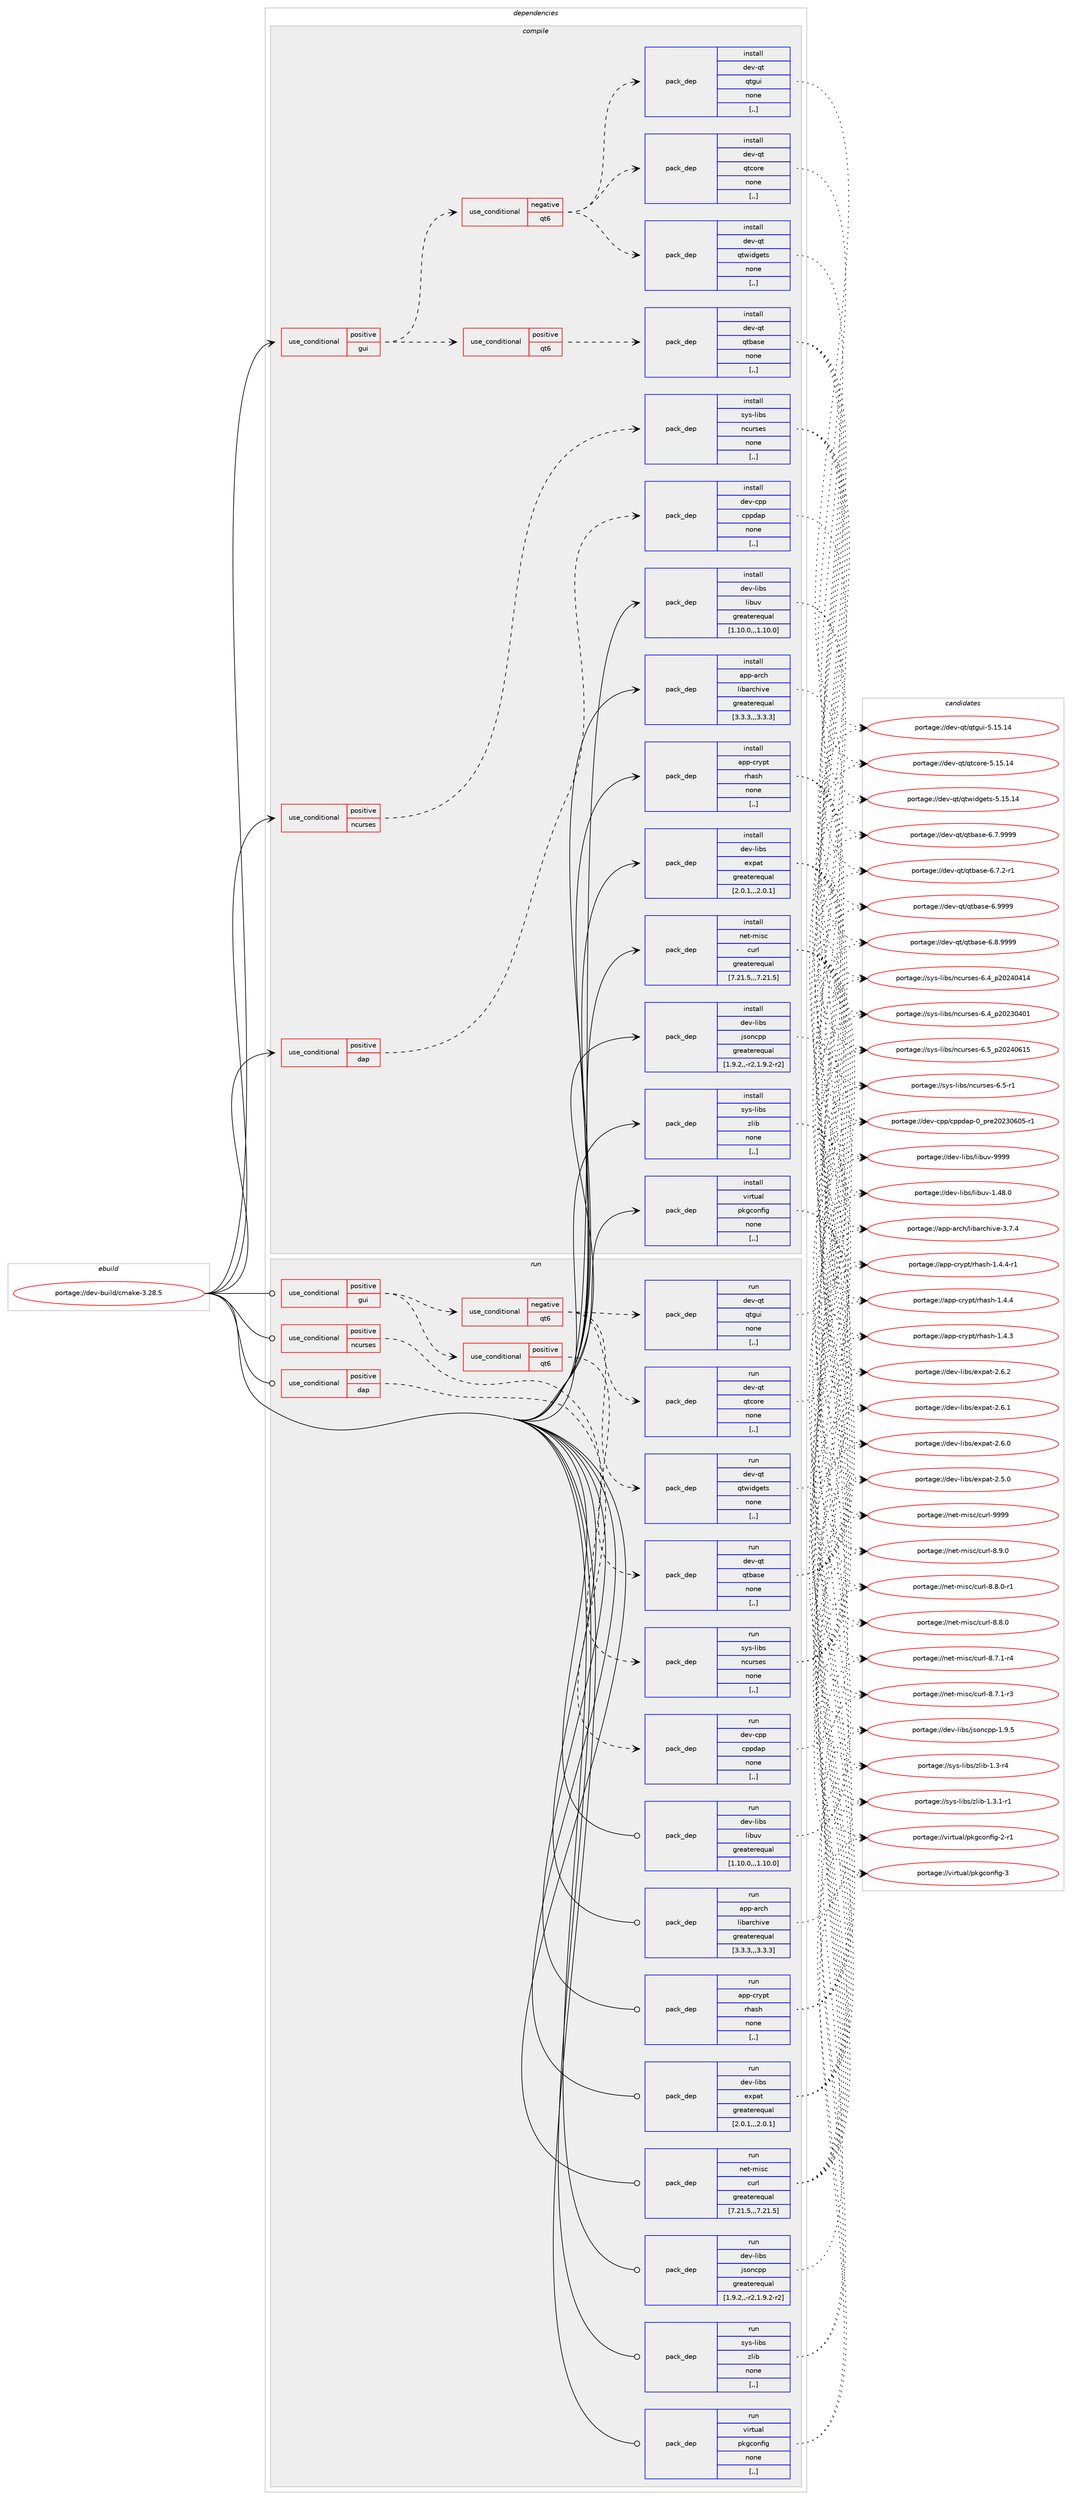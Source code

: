 digraph prolog {

# *************
# Graph options
# *************

newrank=true;
concentrate=true;
compound=true;
graph [rankdir=LR,fontname=Helvetica,fontsize=10,ranksep=1.5];#, ranksep=2.5, nodesep=0.2];
edge  [arrowhead=vee];
node  [fontname=Helvetica,fontsize=10];

# **********
# The ebuild
# **********

subgraph cluster_leftcol {
color=gray;
label=<<i>ebuild</i>>;
id [label="portage://dev-build/cmake-3.28.5", color=red, width=4, href="../dev-build/cmake-3.28.5.svg"];
}

# ****************
# The dependencies
# ****************

subgraph cluster_midcol {
color=gray;
label=<<i>dependencies</i>>;
subgraph cluster_compile {
fillcolor="#eeeeee";
style=filled;
label=<<i>compile</i>>;
subgraph cond16848 {
dependency65114 [label=<<TABLE BORDER="0" CELLBORDER="1" CELLSPACING="0" CELLPADDING="4"><TR><TD ROWSPAN="3" CELLPADDING="10">use_conditional</TD></TR><TR><TD>positive</TD></TR><TR><TD>dap</TD></TR></TABLE>>, shape=none, color=red];
subgraph pack47346 {
dependency65115 [label=<<TABLE BORDER="0" CELLBORDER="1" CELLSPACING="0" CELLPADDING="4" WIDTH="220"><TR><TD ROWSPAN="6" CELLPADDING="30">pack_dep</TD></TR><TR><TD WIDTH="110">install</TD></TR><TR><TD>dev-cpp</TD></TR><TR><TD>cppdap</TD></TR><TR><TD>none</TD></TR><TR><TD>[,,]</TD></TR></TABLE>>, shape=none, color=blue];
}
dependency65114:e -> dependency65115:w [weight=20,style="dashed",arrowhead="vee"];
}
id:e -> dependency65114:w [weight=20,style="solid",arrowhead="vee"];
subgraph cond16849 {
dependency65116 [label=<<TABLE BORDER="0" CELLBORDER="1" CELLSPACING="0" CELLPADDING="4"><TR><TD ROWSPAN="3" CELLPADDING="10">use_conditional</TD></TR><TR><TD>positive</TD></TR><TR><TD>gui</TD></TR></TABLE>>, shape=none, color=red];
subgraph cond16850 {
dependency65117 [label=<<TABLE BORDER="0" CELLBORDER="1" CELLSPACING="0" CELLPADDING="4"><TR><TD ROWSPAN="3" CELLPADDING="10">use_conditional</TD></TR><TR><TD>negative</TD></TR><TR><TD>qt6</TD></TR></TABLE>>, shape=none, color=red];
subgraph pack47347 {
dependency65118 [label=<<TABLE BORDER="0" CELLBORDER="1" CELLSPACING="0" CELLPADDING="4" WIDTH="220"><TR><TD ROWSPAN="6" CELLPADDING="30">pack_dep</TD></TR><TR><TD WIDTH="110">install</TD></TR><TR><TD>dev-qt</TD></TR><TR><TD>qtcore</TD></TR><TR><TD>none</TD></TR><TR><TD>[,,]</TD></TR></TABLE>>, shape=none, color=blue];
}
dependency65117:e -> dependency65118:w [weight=20,style="dashed",arrowhead="vee"];
subgraph pack47348 {
dependency65119 [label=<<TABLE BORDER="0" CELLBORDER="1" CELLSPACING="0" CELLPADDING="4" WIDTH="220"><TR><TD ROWSPAN="6" CELLPADDING="30">pack_dep</TD></TR><TR><TD WIDTH="110">install</TD></TR><TR><TD>dev-qt</TD></TR><TR><TD>qtgui</TD></TR><TR><TD>none</TD></TR><TR><TD>[,,]</TD></TR></TABLE>>, shape=none, color=blue];
}
dependency65117:e -> dependency65119:w [weight=20,style="dashed",arrowhead="vee"];
subgraph pack47349 {
dependency65120 [label=<<TABLE BORDER="0" CELLBORDER="1" CELLSPACING="0" CELLPADDING="4" WIDTH="220"><TR><TD ROWSPAN="6" CELLPADDING="30">pack_dep</TD></TR><TR><TD WIDTH="110">install</TD></TR><TR><TD>dev-qt</TD></TR><TR><TD>qtwidgets</TD></TR><TR><TD>none</TD></TR><TR><TD>[,,]</TD></TR></TABLE>>, shape=none, color=blue];
}
dependency65117:e -> dependency65120:w [weight=20,style="dashed",arrowhead="vee"];
}
dependency65116:e -> dependency65117:w [weight=20,style="dashed",arrowhead="vee"];
subgraph cond16851 {
dependency65121 [label=<<TABLE BORDER="0" CELLBORDER="1" CELLSPACING="0" CELLPADDING="4"><TR><TD ROWSPAN="3" CELLPADDING="10">use_conditional</TD></TR><TR><TD>positive</TD></TR><TR><TD>qt6</TD></TR></TABLE>>, shape=none, color=red];
subgraph pack47350 {
dependency65122 [label=<<TABLE BORDER="0" CELLBORDER="1" CELLSPACING="0" CELLPADDING="4" WIDTH="220"><TR><TD ROWSPAN="6" CELLPADDING="30">pack_dep</TD></TR><TR><TD WIDTH="110">install</TD></TR><TR><TD>dev-qt</TD></TR><TR><TD>qtbase</TD></TR><TR><TD>none</TD></TR><TR><TD>[,,]</TD></TR></TABLE>>, shape=none, color=blue];
}
dependency65121:e -> dependency65122:w [weight=20,style="dashed",arrowhead="vee"];
}
dependency65116:e -> dependency65121:w [weight=20,style="dashed",arrowhead="vee"];
}
id:e -> dependency65116:w [weight=20,style="solid",arrowhead="vee"];
subgraph cond16852 {
dependency65123 [label=<<TABLE BORDER="0" CELLBORDER="1" CELLSPACING="0" CELLPADDING="4"><TR><TD ROWSPAN="3" CELLPADDING="10">use_conditional</TD></TR><TR><TD>positive</TD></TR><TR><TD>ncurses</TD></TR></TABLE>>, shape=none, color=red];
subgraph pack47351 {
dependency65124 [label=<<TABLE BORDER="0" CELLBORDER="1" CELLSPACING="0" CELLPADDING="4" WIDTH="220"><TR><TD ROWSPAN="6" CELLPADDING="30">pack_dep</TD></TR><TR><TD WIDTH="110">install</TD></TR><TR><TD>sys-libs</TD></TR><TR><TD>ncurses</TD></TR><TR><TD>none</TD></TR><TR><TD>[,,]</TD></TR></TABLE>>, shape=none, color=blue];
}
dependency65123:e -> dependency65124:w [weight=20,style="dashed",arrowhead="vee"];
}
id:e -> dependency65123:w [weight=20,style="solid",arrowhead="vee"];
subgraph pack47352 {
dependency65125 [label=<<TABLE BORDER="0" CELLBORDER="1" CELLSPACING="0" CELLPADDING="4" WIDTH="220"><TR><TD ROWSPAN="6" CELLPADDING="30">pack_dep</TD></TR><TR><TD WIDTH="110">install</TD></TR><TR><TD>app-arch</TD></TR><TR><TD>libarchive</TD></TR><TR><TD>greaterequal</TD></TR><TR><TD>[3.3.3,,,3.3.3]</TD></TR></TABLE>>, shape=none, color=blue];
}
id:e -> dependency65125:w [weight=20,style="solid",arrowhead="vee"];
subgraph pack47353 {
dependency65126 [label=<<TABLE BORDER="0" CELLBORDER="1" CELLSPACING="0" CELLPADDING="4" WIDTH="220"><TR><TD ROWSPAN="6" CELLPADDING="30">pack_dep</TD></TR><TR><TD WIDTH="110">install</TD></TR><TR><TD>app-crypt</TD></TR><TR><TD>rhash</TD></TR><TR><TD>none</TD></TR><TR><TD>[,,]</TD></TR></TABLE>>, shape=none, color=blue];
}
id:e -> dependency65126:w [weight=20,style="solid",arrowhead="vee"];
subgraph pack47354 {
dependency65127 [label=<<TABLE BORDER="0" CELLBORDER="1" CELLSPACING="0" CELLPADDING="4" WIDTH="220"><TR><TD ROWSPAN="6" CELLPADDING="30">pack_dep</TD></TR><TR><TD WIDTH="110">install</TD></TR><TR><TD>dev-libs</TD></TR><TR><TD>expat</TD></TR><TR><TD>greaterequal</TD></TR><TR><TD>[2.0.1,,,2.0.1]</TD></TR></TABLE>>, shape=none, color=blue];
}
id:e -> dependency65127:w [weight=20,style="solid",arrowhead="vee"];
subgraph pack47355 {
dependency65128 [label=<<TABLE BORDER="0" CELLBORDER="1" CELLSPACING="0" CELLPADDING="4" WIDTH="220"><TR><TD ROWSPAN="6" CELLPADDING="30">pack_dep</TD></TR><TR><TD WIDTH="110">install</TD></TR><TR><TD>dev-libs</TD></TR><TR><TD>jsoncpp</TD></TR><TR><TD>greaterequal</TD></TR><TR><TD>[1.9.2,,-r2,1.9.2-r2]</TD></TR></TABLE>>, shape=none, color=blue];
}
id:e -> dependency65128:w [weight=20,style="solid",arrowhead="vee"];
subgraph pack47356 {
dependency65129 [label=<<TABLE BORDER="0" CELLBORDER="1" CELLSPACING="0" CELLPADDING="4" WIDTH="220"><TR><TD ROWSPAN="6" CELLPADDING="30">pack_dep</TD></TR><TR><TD WIDTH="110">install</TD></TR><TR><TD>dev-libs</TD></TR><TR><TD>libuv</TD></TR><TR><TD>greaterequal</TD></TR><TR><TD>[1.10.0,,,1.10.0]</TD></TR></TABLE>>, shape=none, color=blue];
}
id:e -> dependency65129:w [weight=20,style="solid",arrowhead="vee"];
subgraph pack47357 {
dependency65130 [label=<<TABLE BORDER="0" CELLBORDER="1" CELLSPACING="0" CELLPADDING="4" WIDTH="220"><TR><TD ROWSPAN="6" CELLPADDING="30">pack_dep</TD></TR><TR><TD WIDTH="110">install</TD></TR><TR><TD>net-misc</TD></TR><TR><TD>curl</TD></TR><TR><TD>greaterequal</TD></TR><TR><TD>[7.21.5,,,7.21.5]</TD></TR></TABLE>>, shape=none, color=blue];
}
id:e -> dependency65130:w [weight=20,style="solid",arrowhead="vee"];
subgraph pack47358 {
dependency65131 [label=<<TABLE BORDER="0" CELLBORDER="1" CELLSPACING="0" CELLPADDING="4" WIDTH="220"><TR><TD ROWSPAN="6" CELLPADDING="30">pack_dep</TD></TR><TR><TD WIDTH="110">install</TD></TR><TR><TD>sys-libs</TD></TR><TR><TD>zlib</TD></TR><TR><TD>none</TD></TR><TR><TD>[,,]</TD></TR></TABLE>>, shape=none, color=blue];
}
id:e -> dependency65131:w [weight=20,style="solid",arrowhead="vee"];
subgraph pack47359 {
dependency65132 [label=<<TABLE BORDER="0" CELLBORDER="1" CELLSPACING="0" CELLPADDING="4" WIDTH="220"><TR><TD ROWSPAN="6" CELLPADDING="30">pack_dep</TD></TR><TR><TD WIDTH="110">install</TD></TR><TR><TD>virtual</TD></TR><TR><TD>pkgconfig</TD></TR><TR><TD>none</TD></TR><TR><TD>[,,]</TD></TR></TABLE>>, shape=none, color=blue];
}
id:e -> dependency65132:w [weight=20,style="solid",arrowhead="vee"];
}
subgraph cluster_compileandrun {
fillcolor="#eeeeee";
style=filled;
label=<<i>compile and run</i>>;
}
subgraph cluster_run {
fillcolor="#eeeeee";
style=filled;
label=<<i>run</i>>;
subgraph cond16853 {
dependency65133 [label=<<TABLE BORDER="0" CELLBORDER="1" CELLSPACING="0" CELLPADDING="4"><TR><TD ROWSPAN="3" CELLPADDING="10">use_conditional</TD></TR><TR><TD>positive</TD></TR><TR><TD>dap</TD></TR></TABLE>>, shape=none, color=red];
subgraph pack47360 {
dependency65134 [label=<<TABLE BORDER="0" CELLBORDER="1" CELLSPACING="0" CELLPADDING="4" WIDTH="220"><TR><TD ROWSPAN="6" CELLPADDING="30">pack_dep</TD></TR><TR><TD WIDTH="110">run</TD></TR><TR><TD>dev-cpp</TD></TR><TR><TD>cppdap</TD></TR><TR><TD>none</TD></TR><TR><TD>[,,]</TD></TR></TABLE>>, shape=none, color=blue];
}
dependency65133:e -> dependency65134:w [weight=20,style="dashed",arrowhead="vee"];
}
id:e -> dependency65133:w [weight=20,style="solid",arrowhead="odot"];
subgraph cond16854 {
dependency65135 [label=<<TABLE BORDER="0" CELLBORDER="1" CELLSPACING="0" CELLPADDING="4"><TR><TD ROWSPAN="3" CELLPADDING="10">use_conditional</TD></TR><TR><TD>positive</TD></TR><TR><TD>gui</TD></TR></TABLE>>, shape=none, color=red];
subgraph cond16855 {
dependency65136 [label=<<TABLE BORDER="0" CELLBORDER="1" CELLSPACING="0" CELLPADDING="4"><TR><TD ROWSPAN="3" CELLPADDING="10">use_conditional</TD></TR><TR><TD>negative</TD></TR><TR><TD>qt6</TD></TR></TABLE>>, shape=none, color=red];
subgraph pack47361 {
dependency65137 [label=<<TABLE BORDER="0" CELLBORDER="1" CELLSPACING="0" CELLPADDING="4" WIDTH="220"><TR><TD ROWSPAN="6" CELLPADDING="30">pack_dep</TD></TR><TR><TD WIDTH="110">run</TD></TR><TR><TD>dev-qt</TD></TR><TR><TD>qtcore</TD></TR><TR><TD>none</TD></TR><TR><TD>[,,]</TD></TR></TABLE>>, shape=none, color=blue];
}
dependency65136:e -> dependency65137:w [weight=20,style="dashed",arrowhead="vee"];
subgraph pack47362 {
dependency65138 [label=<<TABLE BORDER="0" CELLBORDER="1" CELLSPACING="0" CELLPADDING="4" WIDTH="220"><TR><TD ROWSPAN="6" CELLPADDING="30">pack_dep</TD></TR><TR><TD WIDTH="110">run</TD></TR><TR><TD>dev-qt</TD></TR><TR><TD>qtgui</TD></TR><TR><TD>none</TD></TR><TR><TD>[,,]</TD></TR></TABLE>>, shape=none, color=blue];
}
dependency65136:e -> dependency65138:w [weight=20,style="dashed",arrowhead="vee"];
subgraph pack47363 {
dependency65139 [label=<<TABLE BORDER="0" CELLBORDER="1" CELLSPACING="0" CELLPADDING="4" WIDTH="220"><TR><TD ROWSPAN="6" CELLPADDING="30">pack_dep</TD></TR><TR><TD WIDTH="110">run</TD></TR><TR><TD>dev-qt</TD></TR><TR><TD>qtwidgets</TD></TR><TR><TD>none</TD></TR><TR><TD>[,,]</TD></TR></TABLE>>, shape=none, color=blue];
}
dependency65136:e -> dependency65139:w [weight=20,style="dashed",arrowhead="vee"];
}
dependency65135:e -> dependency65136:w [weight=20,style="dashed",arrowhead="vee"];
subgraph cond16856 {
dependency65140 [label=<<TABLE BORDER="0" CELLBORDER="1" CELLSPACING="0" CELLPADDING="4"><TR><TD ROWSPAN="3" CELLPADDING="10">use_conditional</TD></TR><TR><TD>positive</TD></TR><TR><TD>qt6</TD></TR></TABLE>>, shape=none, color=red];
subgraph pack47364 {
dependency65141 [label=<<TABLE BORDER="0" CELLBORDER="1" CELLSPACING="0" CELLPADDING="4" WIDTH="220"><TR><TD ROWSPAN="6" CELLPADDING="30">pack_dep</TD></TR><TR><TD WIDTH="110">run</TD></TR><TR><TD>dev-qt</TD></TR><TR><TD>qtbase</TD></TR><TR><TD>none</TD></TR><TR><TD>[,,]</TD></TR></TABLE>>, shape=none, color=blue];
}
dependency65140:e -> dependency65141:w [weight=20,style="dashed",arrowhead="vee"];
}
dependency65135:e -> dependency65140:w [weight=20,style="dashed",arrowhead="vee"];
}
id:e -> dependency65135:w [weight=20,style="solid",arrowhead="odot"];
subgraph cond16857 {
dependency65142 [label=<<TABLE BORDER="0" CELLBORDER="1" CELLSPACING="0" CELLPADDING="4"><TR><TD ROWSPAN="3" CELLPADDING="10">use_conditional</TD></TR><TR><TD>positive</TD></TR><TR><TD>ncurses</TD></TR></TABLE>>, shape=none, color=red];
subgraph pack47365 {
dependency65143 [label=<<TABLE BORDER="0" CELLBORDER="1" CELLSPACING="0" CELLPADDING="4" WIDTH="220"><TR><TD ROWSPAN="6" CELLPADDING="30">pack_dep</TD></TR><TR><TD WIDTH="110">run</TD></TR><TR><TD>sys-libs</TD></TR><TR><TD>ncurses</TD></TR><TR><TD>none</TD></TR><TR><TD>[,,]</TD></TR></TABLE>>, shape=none, color=blue];
}
dependency65142:e -> dependency65143:w [weight=20,style="dashed",arrowhead="vee"];
}
id:e -> dependency65142:w [weight=20,style="solid",arrowhead="odot"];
subgraph pack47366 {
dependency65144 [label=<<TABLE BORDER="0" CELLBORDER="1" CELLSPACING="0" CELLPADDING="4" WIDTH="220"><TR><TD ROWSPAN="6" CELLPADDING="30">pack_dep</TD></TR><TR><TD WIDTH="110">run</TD></TR><TR><TD>app-arch</TD></TR><TR><TD>libarchive</TD></TR><TR><TD>greaterequal</TD></TR><TR><TD>[3.3.3,,,3.3.3]</TD></TR></TABLE>>, shape=none, color=blue];
}
id:e -> dependency65144:w [weight=20,style="solid",arrowhead="odot"];
subgraph pack47367 {
dependency65145 [label=<<TABLE BORDER="0" CELLBORDER="1" CELLSPACING="0" CELLPADDING="4" WIDTH="220"><TR><TD ROWSPAN="6" CELLPADDING="30">pack_dep</TD></TR><TR><TD WIDTH="110">run</TD></TR><TR><TD>app-crypt</TD></TR><TR><TD>rhash</TD></TR><TR><TD>none</TD></TR><TR><TD>[,,]</TD></TR></TABLE>>, shape=none, color=blue];
}
id:e -> dependency65145:w [weight=20,style="solid",arrowhead="odot"];
subgraph pack47368 {
dependency65146 [label=<<TABLE BORDER="0" CELLBORDER="1" CELLSPACING="0" CELLPADDING="4" WIDTH="220"><TR><TD ROWSPAN="6" CELLPADDING="30">pack_dep</TD></TR><TR><TD WIDTH="110">run</TD></TR><TR><TD>dev-libs</TD></TR><TR><TD>expat</TD></TR><TR><TD>greaterequal</TD></TR><TR><TD>[2.0.1,,,2.0.1]</TD></TR></TABLE>>, shape=none, color=blue];
}
id:e -> dependency65146:w [weight=20,style="solid",arrowhead="odot"];
subgraph pack47369 {
dependency65147 [label=<<TABLE BORDER="0" CELLBORDER="1" CELLSPACING="0" CELLPADDING="4" WIDTH="220"><TR><TD ROWSPAN="6" CELLPADDING="30">pack_dep</TD></TR><TR><TD WIDTH="110">run</TD></TR><TR><TD>dev-libs</TD></TR><TR><TD>jsoncpp</TD></TR><TR><TD>greaterequal</TD></TR><TR><TD>[1.9.2,,-r2,1.9.2-r2]</TD></TR></TABLE>>, shape=none, color=blue];
}
id:e -> dependency65147:w [weight=20,style="solid",arrowhead="odot"];
subgraph pack47370 {
dependency65148 [label=<<TABLE BORDER="0" CELLBORDER="1" CELLSPACING="0" CELLPADDING="4" WIDTH="220"><TR><TD ROWSPAN="6" CELLPADDING="30">pack_dep</TD></TR><TR><TD WIDTH="110">run</TD></TR><TR><TD>dev-libs</TD></TR><TR><TD>libuv</TD></TR><TR><TD>greaterequal</TD></TR><TR><TD>[1.10.0,,,1.10.0]</TD></TR></TABLE>>, shape=none, color=blue];
}
id:e -> dependency65148:w [weight=20,style="solid",arrowhead="odot"];
subgraph pack47371 {
dependency65149 [label=<<TABLE BORDER="0" CELLBORDER="1" CELLSPACING="0" CELLPADDING="4" WIDTH="220"><TR><TD ROWSPAN="6" CELLPADDING="30">pack_dep</TD></TR><TR><TD WIDTH="110">run</TD></TR><TR><TD>net-misc</TD></TR><TR><TD>curl</TD></TR><TR><TD>greaterequal</TD></TR><TR><TD>[7.21.5,,,7.21.5]</TD></TR></TABLE>>, shape=none, color=blue];
}
id:e -> dependency65149:w [weight=20,style="solid",arrowhead="odot"];
subgraph pack47372 {
dependency65150 [label=<<TABLE BORDER="0" CELLBORDER="1" CELLSPACING="0" CELLPADDING="4" WIDTH="220"><TR><TD ROWSPAN="6" CELLPADDING="30">pack_dep</TD></TR><TR><TD WIDTH="110">run</TD></TR><TR><TD>sys-libs</TD></TR><TR><TD>zlib</TD></TR><TR><TD>none</TD></TR><TR><TD>[,,]</TD></TR></TABLE>>, shape=none, color=blue];
}
id:e -> dependency65150:w [weight=20,style="solid",arrowhead="odot"];
subgraph pack47373 {
dependency65151 [label=<<TABLE BORDER="0" CELLBORDER="1" CELLSPACING="0" CELLPADDING="4" WIDTH="220"><TR><TD ROWSPAN="6" CELLPADDING="30">pack_dep</TD></TR><TR><TD WIDTH="110">run</TD></TR><TR><TD>virtual</TD></TR><TR><TD>pkgconfig</TD></TR><TR><TD>none</TD></TR><TR><TD>[,,]</TD></TR></TABLE>>, shape=none, color=blue];
}
id:e -> dependency65151:w [weight=20,style="solid",arrowhead="odot"];
}
}

# **************
# The candidates
# **************

subgraph cluster_choices {
rank=same;
color=gray;
label=<<i>candidates</i>>;

subgraph choice47346 {
color=black;
nodesep=1;
choice100101118459911211247991121121009711245489511211410150485051485448534511449 [label="portage://dev-cpp/cppdap-0_pre20230605-r1", color=red, width=4,href="../dev-cpp/cppdap-0_pre20230605-r1.svg"];
dependency65115:e -> choice100101118459911211247991121121009711245489511211410150485051485448534511449:w [style=dotted,weight="100"];
}
subgraph choice47347 {
color=black;
nodesep=1;
choice1001011184511311647113116991111141014553464953464952 [label="portage://dev-qt/qtcore-5.15.14", color=red, width=4,href="../dev-qt/qtcore-5.15.14.svg"];
dependency65118:e -> choice1001011184511311647113116991111141014553464953464952:w [style=dotted,weight="100"];
}
subgraph choice47348 {
color=black;
nodesep=1;
choice10010111845113116471131161031171054553464953464952 [label="portage://dev-qt/qtgui-5.15.14", color=red, width=4,href="../dev-qt/qtgui-5.15.14.svg"];
dependency65119:e -> choice10010111845113116471131161031171054553464953464952:w [style=dotted,weight="100"];
}
subgraph choice47349 {
color=black;
nodesep=1;
choice10010111845113116471131161191051001031011161154553464953464952 [label="portage://dev-qt/qtwidgets-5.15.14", color=red, width=4,href="../dev-qt/qtwidgets-5.15.14.svg"];
dependency65120:e -> choice10010111845113116471131161191051001031011161154553464953464952:w [style=dotted,weight="100"];
}
subgraph choice47350 {
color=black;
nodesep=1;
choice1001011184511311647113116989711510145544657575757 [label="portage://dev-qt/qtbase-6.9999", color=red, width=4,href="../dev-qt/qtbase-6.9999.svg"];
choice10010111845113116471131169897115101455446564657575757 [label="portage://dev-qt/qtbase-6.8.9999", color=red, width=4,href="../dev-qt/qtbase-6.8.9999.svg"];
choice10010111845113116471131169897115101455446554657575757 [label="portage://dev-qt/qtbase-6.7.9999", color=red, width=4,href="../dev-qt/qtbase-6.7.9999.svg"];
choice100101118451131164711311698971151014554465546504511449 [label="portage://dev-qt/qtbase-6.7.2-r1", color=red, width=4,href="../dev-qt/qtbase-6.7.2-r1.svg"];
dependency65122:e -> choice1001011184511311647113116989711510145544657575757:w [style=dotted,weight="100"];
dependency65122:e -> choice10010111845113116471131169897115101455446564657575757:w [style=dotted,weight="100"];
dependency65122:e -> choice10010111845113116471131169897115101455446554657575757:w [style=dotted,weight="100"];
dependency65122:e -> choice100101118451131164711311698971151014554465546504511449:w [style=dotted,weight="100"];
}
subgraph choice47351 {
color=black;
nodesep=1;
choice1151211154510810598115471109911711411510111545544653951125048505248544953 [label="portage://sys-libs/ncurses-6.5_p20240615", color=red, width=4,href="../sys-libs/ncurses-6.5_p20240615.svg"];
choice11512111545108105981154711099117114115101115455446534511449 [label="portage://sys-libs/ncurses-6.5-r1", color=red, width=4,href="../sys-libs/ncurses-6.5-r1.svg"];
choice1151211154510810598115471109911711411510111545544652951125048505248524952 [label="portage://sys-libs/ncurses-6.4_p20240414", color=red, width=4,href="../sys-libs/ncurses-6.4_p20240414.svg"];
choice1151211154510810598115471109911711411510111545544652951125048505148524849 [label="portage://sys-libs/ncurses-6.4_p20230401", color=red, width=4,href="../sys-libs/ncurses-6.4_p20230401.svg"];
dependency65124:e -> choice1151211154510810598115471109911711411510111545544653951125048505248544953:w [style=dotted,weight="100"];
dependency65124:e -> choice11512111545108105981154711099117114115101115455446534511449:w [style=dotted,weight="100"];
dependency65124:e -> choice1151211154510810598115471109911711411510111545544652951125048505248524952:w [style=dotted,weight="100"];
dependency65124:e -> choice1151211154510810598115471109911711411510111545544652951125048505148524849:w [style=dotted,weight="100"];
}
subgraph choice47352 {
color=black;
nodesep=1;
choice9711211245971149910447108105989711499104105118101455146554652 [label="portage://app-arch/libarchive-3.7.4", color=red, width=4,href="../app-arch/libarchive-3.7.4.svg"];
dependency65125:e -> choice9711211245971149910447108105989711499104105118101455146554652:w [style=dotted,weight="100"];
}
subgraph choice47353 {
color=black;
nodesep=1;
choice97112112459911412111211647114104971151044549465246524511449 [label="portage://app-crypt/rhash-1.4.4-r1", color=red, width=4,href="../app-crypt/rhash-1.4.4-r1.svg"];
choice9711211245991141211121164711410497115104454946524652 [label="portage://app-crypt/rhash-1.4.4", color=red, width=4,href="../app-crypt/rhash-1.4.4.svg"];
choice9711211245991141211121164711410497115104454946524651 [label="portage://app-crypt/rhash-1.4.3", color=red, width=4,href="../app-crypt/rhash-1.4.3.svg"];
dependency65126:e -> choice97112112459911412111211647114104971151044549465246524511449:w [style=dotted,weight="100"];
dependency65126:e -> choice9711211245991141211121164711410497115104454946524652:w [style=dotted,weight="100"];
dependency65126:e -> choice9711211245991141211121164711410497115104454946524651:w [style=dotted,weight="100"];
}
subgraph choice47354 {
color=black;
nodesep=1;
choice10010111845108105981154710112011297116455046544650 [label="portage://dev-libs/expat-2.6.2", color=red, width=4,href="../dev-libs/expat-2.6.2.svg"];
choice10010111845108105981154710112011297116455046544649 [label="portage://dev-libs/expat-2.6.1", color=red, width=4,href="../dev-libs/expat-2.6.1.svg"];
choice10010111845108105981154710112011297116455046544648 [label="portage://dev-libs/expat-2.6.0", color=red, width=4,href="../dev-libs/expat-2.6.0.svg"];
choice10010111845108105981154710112011297116455046534648 [label="portage://dev-libs/expat-2.5.0", color=red, width=4,href="../dev-libs/expat-2.5.0.svg"];
dependency65127:e -> choice10010111845108105981154710112011297116455046544650:w [style=dotted,weight="100"];
dependency65127:e -> choice10010111845108105981154710112011297116455046544649:w [style=dotted,weight="100"];
dependency65127:e -> choice10010111845108105981154710112011297116455046544648:w [style=dotted,weight="100"];
dependency65127:e -> choice10010111845108105981154710112011297116455046534648:w [style=dotted,weight="100"];
}
subgraph choice47355 {
color=black;
nodesep=1;
choice10010111845108105981154710611511111099112112454946574653 [label="portage://dev-libs/jsoncpp-1.9.5", color=red, width=4,href="../dev-libs/jsoncpp-1.9.5.svg"];
dependency65128:e -> choice10010111845108105981154710611511111099112112454946574653:w [style=dotted,weight="100"];
}
subgraph choice47356 {
color=black;
nodesep=1;
choice100101118451081059811547108105981171184557575757 [label="portage://dev-libs/libuv-9999", color=red, width=4,href="../dev-libs/libuv-9999.svg"];
choice1001011184510810598115471081059811711845494652564648 [label="portage://dev-libs/libuv-1.48.0", color=red, width=4,href="../dev-libs/libuv-1.48.0.svg"];
dependency65129:e -> choice100101118451081059811547108105981171184557575757:w [style=dotted,weight="100"];
dependency65129:e -> choice1001011184510810598115471081059811711845494652564648:w [style=dotted,weight="100"];
}
subgraph choice47357 {
color=black;
nodesep=1;
choice110101116451091051159947991171141084557575757 [label="portage://net-misc/curl-9999", color=red, width=4,href="../net-misc/curl-9999.svg"];
choice11010111645109105115994799117114108455646574648 [label="portage://net-misc/curl-8.9.0", color=red, width=4,href="../net-misc/curl-8.9.0.svg"];
choice110101116451091051159947991171141084556465646484511449 [label="portage://net-misc/curl-8.8.0-r1", color=red, width=4,href="../net-misc/curl-8.8.0-r1.svg"];
choice11010111645109105115994799117114108455646564648 [label="portage://net-misc/curl-8.8.0", color=red, width=4,href="../net-misc/curl-8.8.0.svg"];
choice110101116451091051159947991171141084556465546494511452 [label="portage://net-misc/curl-8.7.1-r4", color=red, width=4,href="../net-misc/curl-8.7.1-r4.svg"];
choice110101116451091051159947991171141084556465546494511451 [label="portage://net-misc/curl-8.7.1-r3", color=red, width=4,href="../net-misc/curl-8.7.1-r3.svg"];
dependency65130:e -> choice110101116451091051159947991171141084557575757:w [style=dotted,weight="100"];
dependency65130:e -> choice11010111645109105115994799117114108455646574648:w [style=dotted,weight="100"];
dependency65130:e -> choice110101116451091051159947991171141084556465646484511449:w [style=dotted,weight="100"];
dependency65130:e -> choice11010111645109105115994799117114108455646564648:w [style=dotted,weight="100"];
dependency65130:e -> choice110101116451091051159947991171141084556465546494511452:w [style=dotted,weight="100"];
dependency65130:e -> choice110101116451091051159947991171141084556465546494511451:w [style=dotted,weight="100"];
}
subgraph choice47358 {
color=black;
nodesep=1;
choice115121115451081059811547122108105984549465146494511449 [label="portage://sys-libs/zlib-1.3.1-r1", color=red, width=4,href="../sys-libs/zlib-1.3.1-r1.svg"];
choice11512111545108105981154712210810598454946514511452 [label="portage://sys-libs/zlib-1.3-r4", color=red, width=4,href="../sys-libs/zlib-1.3-r4.svg"];
dependency65131:e -> choice115121115451081059811547122108105984549465146494511449:w [style=dotted,weight="100"];
dependency65131:e -> choice11512111545108105981154712210810598454946514511452:w [style=dotted,weight="100"];
}
subgraph choice47359 {
color=black;
nodesep=1;
choice1181051141161179710847112107103991111101021051034551 [label="portage://virtual/pkgconfig-3", color=red, width=4,href="../virtual/pkgconfig-3.svg"];
choice11810511411611797108471121071039911111010210510345504511449 [label="portage://virtual/pkgconfig-2-r1", color=red, width=4,href="../virtual/pkgconfig-2-r1.svg"];
dependency65132:e -> choice1181051141161179710847112107103991111101021051034551:w [style=dotted,weight="100"];
dependency65132:e -> choice11810511411611797108471121071039911111010210510345504511449:w [style=dotted,weight="100"];
}
subgraph choice47360 {
color=black;
nodesep=1;
choice100101118459911211247991121121009711245489511211410150485051485448534511449 [label="portage://dev-cpp/cppdap-0_pre20230605-r1", color=red, width=4,href="../dev-cpp/cppdap-0_pre20230605-r1.svg"];
dependency65134:e -> choice100101118459911211247991121121009711245489511211410150485051485448534511449:w [style=dotted,weight="100"];
}
subgraph choice47361 {
color=black;
nodesep=1;
choice1001011184511311647113116991111141014553464953464952 [label="portage://dev-qt/qtcore-5.15.14", color=red, width=4,href="../dev-qt/qtcore-5.15.14.svg"];
dependency65137:e -> choice1001011184511311647113116991111141014553464953464952:w [style=dotted,weight="100"];
}
subgraph choice47362 {
color=black;
nodesep=1;
choice10010111845113116471131161031171054553464953464952 [label="portage://dev-qt/qtgui-5.15.14", color=red, width=4,href="../dev-qt/qtgui-5.15.14.svg"];
dependency65138:e -> choice10010111845113116471131161031171054553464953464952:w [style=dotted,weight="100"];
}
subgraph choice47363 {
color=black;
nodesep=1;
choice10010111845113116471131161191051001031011161154553464953464952 [label="portage://dev-qt/qtwidgets-5.15.14", color=red, width=4,href="../dev-qt/qtwidgets-5.15.14.svg"];
dependency65139:e -> choice10010111845113116471131161191051001031011161154553464953464952:w [style=dotted,weight="100"];
}
subgraph choice47364 {
color=black;
nodesep=1;
choice1001011184511311647113116989711510145544657575757 [label="portage://dev-qt/qtbase-6.9999", color=red, width=4,href="../dev-qt/qtbase-6.9999.svg"];
choice10010111845113116471131169897115101455446564657575757 [label="portage://dev-qt/qtbase-6.8.9999", color=red, width=4,href="../dev-qt/qtbase-6.8.9999.svg"];
choice10010111845113116471131169897115101455446554657575757 [label="portage://dev-qt/qtbase-6.7.9999", color=red, width=4,href="../dev-qt/qtbase-6.7.9999.svg"];
choice100101118451131164711311698971151014554465546504511449 [label="portage://dev-qt/qtbase-6.7.2-r1", color=red, width=4,href="../dev-qt/qtbase-6.7.2-r1.svg"];
dependency65141:e -> choice1001011184511311647113116989711510145544657575757:w [style=dotted,weight="100"];
dependency65141:e -> choice10010111845113116471131169897115101455446564657575757:w [style=dotted,weight="100"];
dependency65141:e -> choice10010111845113116471131169897115101455446554657575757:w [style=dotted,weight="100"];
dependency65141:e -> choice100101118451131164711311698971151014554465546504511449:w [style=dotted,weight="100"];
}
subgraph choice47365 {
color=black;
nodesep=1;
choice1151211154510810598115471109911711411510111545544653951125048505248544953 [label="portage://sys-libs/ncurses-6.5_p20240615", color=red, width=4,href="../sys-libs/ncurses-6.5_p20240615.svg"];
choice11512111545108105981154711099117114115101115455446534511449 [label="portage://sys-libs/ncurses-6.5-r1", color=red, width=4,href="../sys-libs/ncurses-6.5-r1.svg"];
choice1151211154510810598115471109911711411510111545544652951125048505248524952 [label="portage://sys-libs/ncurses-6.4_p20240414", color=red, width=4,href="../sys-libs/ncurses-6.4_p20240414.svg"];
choice1151211154510810598115471109911711411510111545544652951125048505148524849 [label="portage://sys-libs/ncurses-6.4_p20230401", color=red, width=4,href="../sys-libs/ncurses-6.4_p20230401.svg"];
dependency65143:e -> choice1151211154510810598115471109911711411510111545544653951125048505248544953:w [style=dotted,weight="100"];
dependency65143:e -> choice11512111545108105981154711099117114115101115455446534511449:w [style=dotted,weight="100"];
dependency65143:e -> choice1151211154510810598115471109911711411510111545544652951125048505248524952:w [style=dotted,weight="100"];
dependency65143:e -> choice1151211154510810598115471109911711411510111545544652951125048505148524849:w [style=dotted,weight="100"];
}
subgraph choice47366 {
color=black;
nodesep=1;
choice9711211245971149910447108105989711499104105118101455146554652 [label="portage://app-arch/libarchive-3.7.4", color=red, width=4,href="../app-arch/libarchive-3.7.4.svg"];
dependency65144:e -> choice9711211245971149910447108105989711499104105118101455146554652:w [style=dotted,weight="100"];
}
subgraph choice47367 {
color=black;
nodesep=1;
choice97112112459911412111211647114104971151044549465246524511449 [label="portage://app-crypt/rhash-1.4.4-r1", color=red, width=4,href="../app-crypt/rhash-1.4.4-r1.svg"];
choice9711211245991141211121164711410497115104454946524652 [label="portage://app-crypt/rhash-1.4.4", color=red, width=4,href="../app-crypt/rhash-1.4.4.svg"];
choice9711211245991141211121164711410497115104454946524651 [label="portage://app-crypt/rhash-1.4.3", color=red, width=4,href="../app-crypt/rhash-1.4.3.svg"];
dependency65145:e -> choice97112112459911412111211647114104971151044549465246524511449:w [style=dotted,weight="100"];
dependency65145:e -> choice9711211245991141211121164711410497115104454946524652:w [style=dotted,weight="100"];
dependency65145:e -> choice9711211245991141211121164711410497115104454946524651:w [style=dotted,weight="100"];
}
subgraph choice47368 {
color=black;
nodesep=1;
choice10010111845108105981154710112011297116455046544650 [label="portage://dev-libs/expat-2.6.2", color=red, width=4,href="../dev-libs/expat-2.6.2.svg"];
choice10010111845108105981154710112011297116455046544649 [label="portage://dev-libs/expat-2.6.1", color=red, width=4,href="../dev-libs/expat-2.6.1.svg"];
choice10010111845108105981154710112011297116455046544648 [label="portage://dev-libs/expat-2.6.0", color=red, width=4,href="../dev-libs/expat-2.6.0.svg"];
choice10010111845108105981154710112011297116455046534648 [label="portage://dev-libs/expat-2.5.0", color=red, width=4,href="../dev-libs/expat-2.5.0.svg"];
dependency65146:e -> choice10010111845108105981154710112011297116455046544650:w [style=dotted,weight="100"];
dependency65146:e -> choice10010111845108105981154710112011297116455046544649:w [style=dotted,weight="100"];
dependency65146:e -> choice10010111845108105981154710112011297116455046544648:w [style=dotted,weight="100"];
dependency65146:e -> choice10010111845108105981154710112011297116455046534648:w [style=dotted,weight="100"];
}
subgraph choice47369 {
color=black;
nodesep=1;
choice10010111845108105981154710611511111099112112454946574653 [label="portage://dev-libs/jsoncpp-1.9.5", color=red, width=4,href="../dev-libs/jsoncpp-1.9.5.svg"];
dependency65147:e -> choice10010111845108105981154710611511111099112112454946574653:w [style=dotted,weight="100"];
}
subgraph choice47370 {
color=black;
nodesep=1;
choice100101118451081059811547108105981171184557575757 [label="portage://dev-libs/libuv-9999", color=red, width=4,href="../dev-libs/libuv-9999.svg"];
choice1001011184510810598115471081059811711845494652564648 [label="portage://dev-libs/libuv-1.48.0", color=red, width=4,href="../dev-libs/libuv-1.48.0.svg"];
dependency65148:e -> choice100101118451081059811547108105981171184557575757:w [style=dotted,weight="100"];
dependency65148:e -> choice1001011184510810598115471081059811711845494652564648:w [style=dotted,weight="100"];
}
subgraph choice47371 {
color=black;
nodesep=1;
choice110101116451091051159947991171141084557575757 [label="portage://net-misc/curl-9999", color=red, width=4,href="../net-misc/curl-9999.svg"];
choice11010111645109105115994799117114108455646574648 [label="portage://net-misc/curl-8.9.0", color=red, width=4,href="../net-misc/curl-8.9.0.svg"];
choice110101116451091051159947991171141084556465646484511449 [label="portage://net-misc/curl-8.8.0-r1", color=red, width=4,href="../net-misc/curl-8.8.0-r1.svg"];
choice11010111645109105115994799117114108455646564648 [label="portage://net-misc/curl-8.8.0", color=red, width=4,href="../net-misc/curl-8.8.0.svg"];
choice110101116451091051159947991171141084556465546494511452 [label="portage://net-misc/curl-8.7.1-r4", color=red, width=4,href="../net-misc/curl-8.7.1-r4.svg"];
choice110101116451091051159947991171141084556465546494511451 [label="portage://net-misc/curl-8.7.1-r3", color=red, width=4,href="../net-misc/curl-8.7.1-r3.svg"];
dependency65149:e -> choice110101116451091051159947991171141084557575757:w [style=dotted,weight="100"];
dependency65149:e -> choice11010111645109105115994799117114108455646574648:w [style=dotted,weight="100"];
dependency65149:e -> choice110101116451091051159947991171141084556465646484511449:w [style=dotted,weight="100"];
dependency65149:e -> choice11010111645109105115994799117114108455646564648:w [style=dotted,weight="100"];
dependency65149:e -> choice110101116451091051159947991171141084556465546494511452:w [style=dotted,weight="100"];
dependency65149:e -> choice110101116451091051159947991171141084556465546494511451:w [style=dotted,weight="100"];
}
subgraph choice47372 {
color=black;
nodesep=1;
choice115121115451081059811547122108105984549465146494511449 [label="portage://sys-libs/zlib-1.3.1-r1", color=red, width=4,href="../sys-libs/zlib-1.3.1-r1.svg"];
choice11512111545108105981154712210810598454946514511452 [label="portage://sys-libs/zlib-1.3-r4", color=red, width=4,href="../sys-libs/zlib-1.3-r4.svg"];
dependency65150:e -> choice115121115451081059811547122108105984549465146494511449:w [style=dotted,weight="100"];
dependency65150:e -> choice11512111545108105981154712210810598454946514511452:w [style=dotted,weight="100"];
}
subgraph choice47373 {
color=black;
nodesep=1;
choice1181051141161179710847112107103991111101021051034551 [label="portage://virtual/pkgconfig-3", color=red, width=4,href="../virtual/pkgconfig-3.svg"];
choice11810511411611797108471121071039911111010210510345504511449 [label="portage://virtual/pkgconfig-2-r1", color=red, width=4,href="../virtual/pkgconfig-2-r1.svg"];
dependency65151:e -> choice1181051141161179710847112107103991111101021051034551:w [style=dotted,weight="100"];
dependency65151:e -> choice11810511411611797108471121071039911111010210510345504511449:w [style=dotted,weight="100"];
}
}

}
